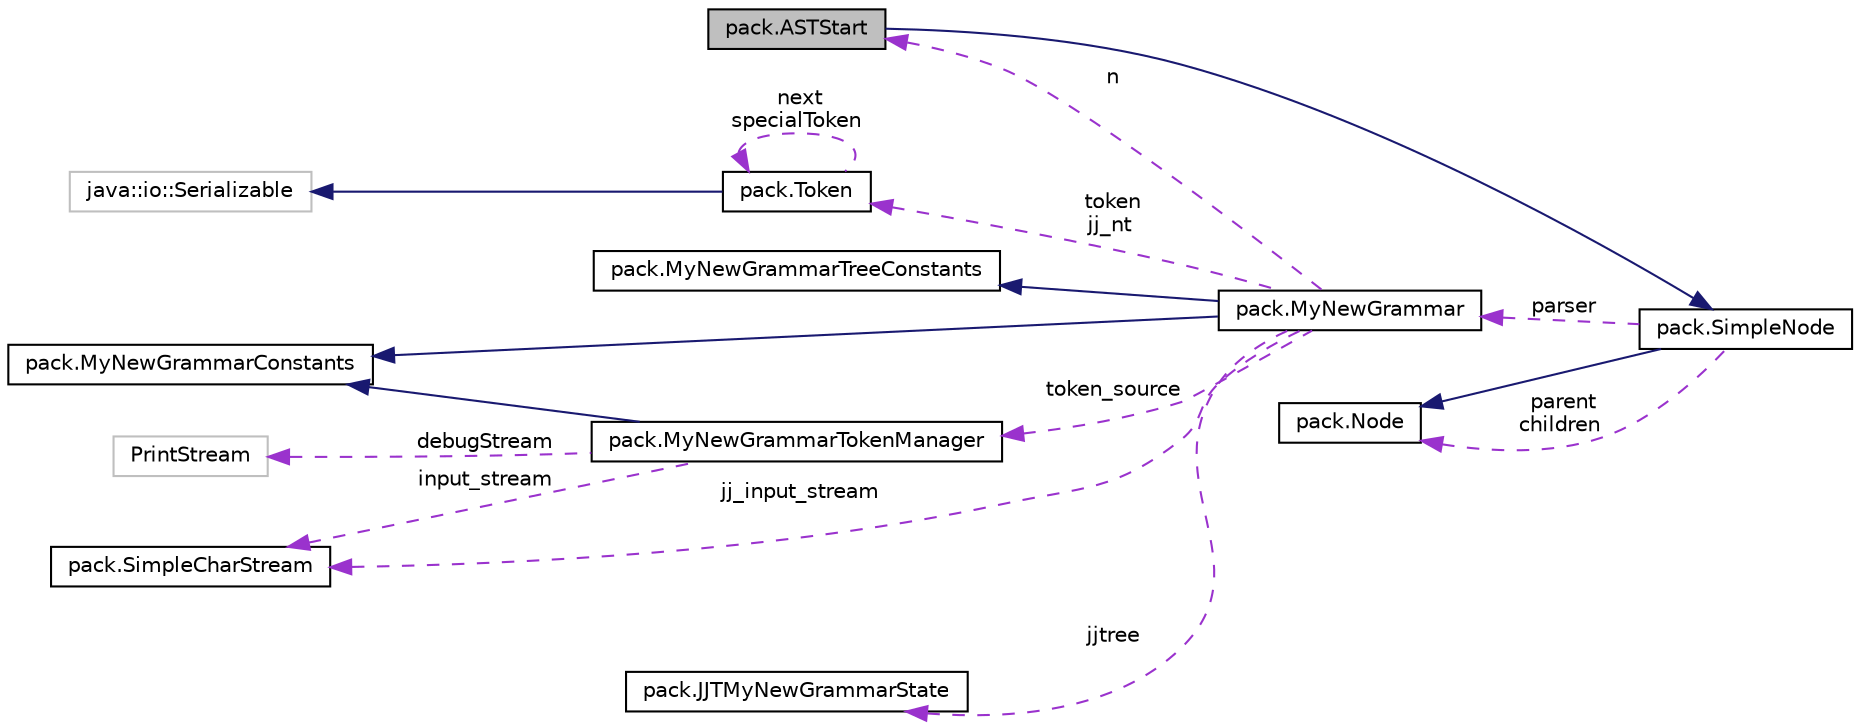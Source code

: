 digraph "pack.ASTStart"
{
  edge [fontname="Helvetica",fontsize="10",labelfontname="Helvetica",labelfontsize="10"];
  node [fontname="Helvetica",fontsize="10",shape=record];
  rankdir="LR";
  Node1 [label="pack.ASTStart",height=0.2,width=0.4,color="black", fillcolor="grey75", style="filled", fontcolor="black"];
  Node2 -> Node1 [dir="back",color="midnightblue",fontsize="10",style="solid"];
  Node2 [label="pack.SimpleNode",height=0.2,width=0.4,color="black", fillcolor="white", style="filled",URL="$classpack_1_1_simple_node.html"];
  Node3 -> Node2 [dir="back",color="midnightblue",fontsize="10",style="solid"];
  Node3 [label="pack.Node",height=0.2,width=0.4,color="black", fillcolor="white", style="filled",URL="$interfacepack_1_1_node.html"];
  Node3 -> Node2 [dir="back",color="darkorchid3",fontsize="10",style="dashed",label=" parent\nchildren" ];
  Node4 -> Node2 [dir="back",color="darkorchid3",fontsize="10",style="dashed",label=" parser" ];
  Node4 [label="pack.MyNewGrammar",height=0.2,width=0.4,color="black", fillcolor="white", style="filled",URL="$classpack_1_1_my_new_grammar.html"];
  Node5 -> Node4 [dir="back",color="midnightblue",fontsize="10",style="solid"];
  Node5 [label="pack.MyNewGrammarTreeConstants",height=0.2,width=0.4,color="black", fillcolor="white", style="filled",URL="$interfacepack_1_1_my_new_grammar_tree_constants.html"];
  Node6 -> Node4 [dir="back",color="midnightblue",fontsize="10",style="solid"];
  Node6 [label="pack.MyNewGrammarConstants",height=0.2,width=0.4,color="black", fillcolor="white", style="filled",URL="$interfacepack_1_1_my_new_grammar_constants.html"];
  Node7 -> Node4 [dir="back",color="darkorchid3",fontsize="10",style="dashed",label=" token_source" ];
  Node7 [label="pack.MyNewGrammarTokenManager",height=0.2,width=0.4,color="black", fillcolor="white", style="filled",URL="$classpack_1_1_my_new_grammar_token_manager.html"];
  Node6 -> Node7 [dir="back",color="midnightblue",fontsize="10",style="solid"];
  Node8 -> Node7 [dir="back",color="darkorchid3",fontsize="10",style="dashed",label=" input_stream" ];
  Node8 [label="pack.SimpleCharStream",height=0.2,width=0.4,color="black", fillcolor="white", style="filled",URL="$classpack_1_1_simple_char_stream.html"];
  Node9 -> Node7 [dir="back",color="darkorchid3",fontsize="10",style="dashed",label=" debugStream" ];
  Node9 [label="PrintStream",height=0.2,width=0.4,color="grey75", fillcolor="white", style="filled"];
  Node1 -> Node4 [dir="back",color="darkorchid3",fontsize="10",style="dashed",label=" n" ];
  Node8 -> Node4 [dir="back",color="darkorchid3",fontsize="10",style="dashed",label=" jj_input_stream" ];
  Node10 -> Node4 [dir="back",color="darkorchid3",fontsize="10",style="dashed",label=" jjtree" ];
  Node10 [label="pack.JJTMyNewGrammarState",height=0.2,width=0.4,color="black", fillcolor="white", style="filled",URL="$classpack_1_1_j_j_t_my_new_grammar_state.html"];
  Node11 -> Node4 [dir="back",color="darkorchid3",fontsize="10",style="dashed",label=" token\njj_nt" ];
  Node11 [label="pack.Token",height=0.2,width=0.4,color="black", fillcolor="white", style="filled",URL="$classpack_1_1_token.html"];
  Node12 -> Node11 [dir="back",color="midnightblue",fontsize="10",style="solid"];
  Node12 [label="java::io::Serializable",height=0.2,width=0.4,color="grey75", fillcolor="white", style="filled"];
  Node11 -> Node11 [dir="back",color="darkorchid3",fontsize="10",style="dashed",label=" next\nspecialToken" ];
}
